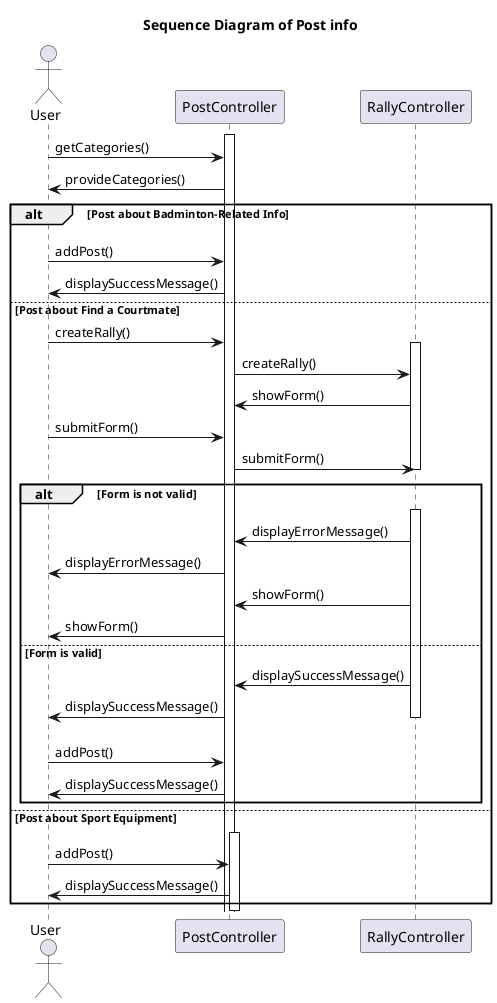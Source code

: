 @startuml
title Sequence Diagram of Post info

actor User

activate PostController
User -> PostController : getCategories()
PostController -> User : provideCategories()

alt Post about Badminton-Related Info

    User -[hidden]>
    User -> PostController : addPost()
    PostController -> User : displaySuccessMessage()

else Post about Find a Courtmate

    User -> PostController : createRally()

    activate RallyController
    PostController -> RallyController : createRally()
    RallyController -> PostController : showForm()
    User -> PostController : submitForm()
    PostController -> RallyController : submitForm()
    deactivate RallyController

    alt Form is not valid

        User -[hidden]>
        activate RallyController
        RallyController -> PostController : displayErrorMessage()
        PostController -> User : displayErrorMessage()
        RallyController -> PostController : showForm()
        PostController -> User : showForm()

    else Form is valid

        RallyController -> PostController : displaySuccessMessage()
        PostController -> User : displaySuccessMessage()
        deactivate RallyController

        User -[hidden]> PostController
        User -> PostController : addPost()
        PostController -> User : displaySuccessMessage()

    end

else Post about Sport Equipment

    User -[hidden]>
    activate PostController
    User -> PostController : addPost()
    PostController -> User : displaySuccessMessage()

end

deactivate PostController

@enduml
